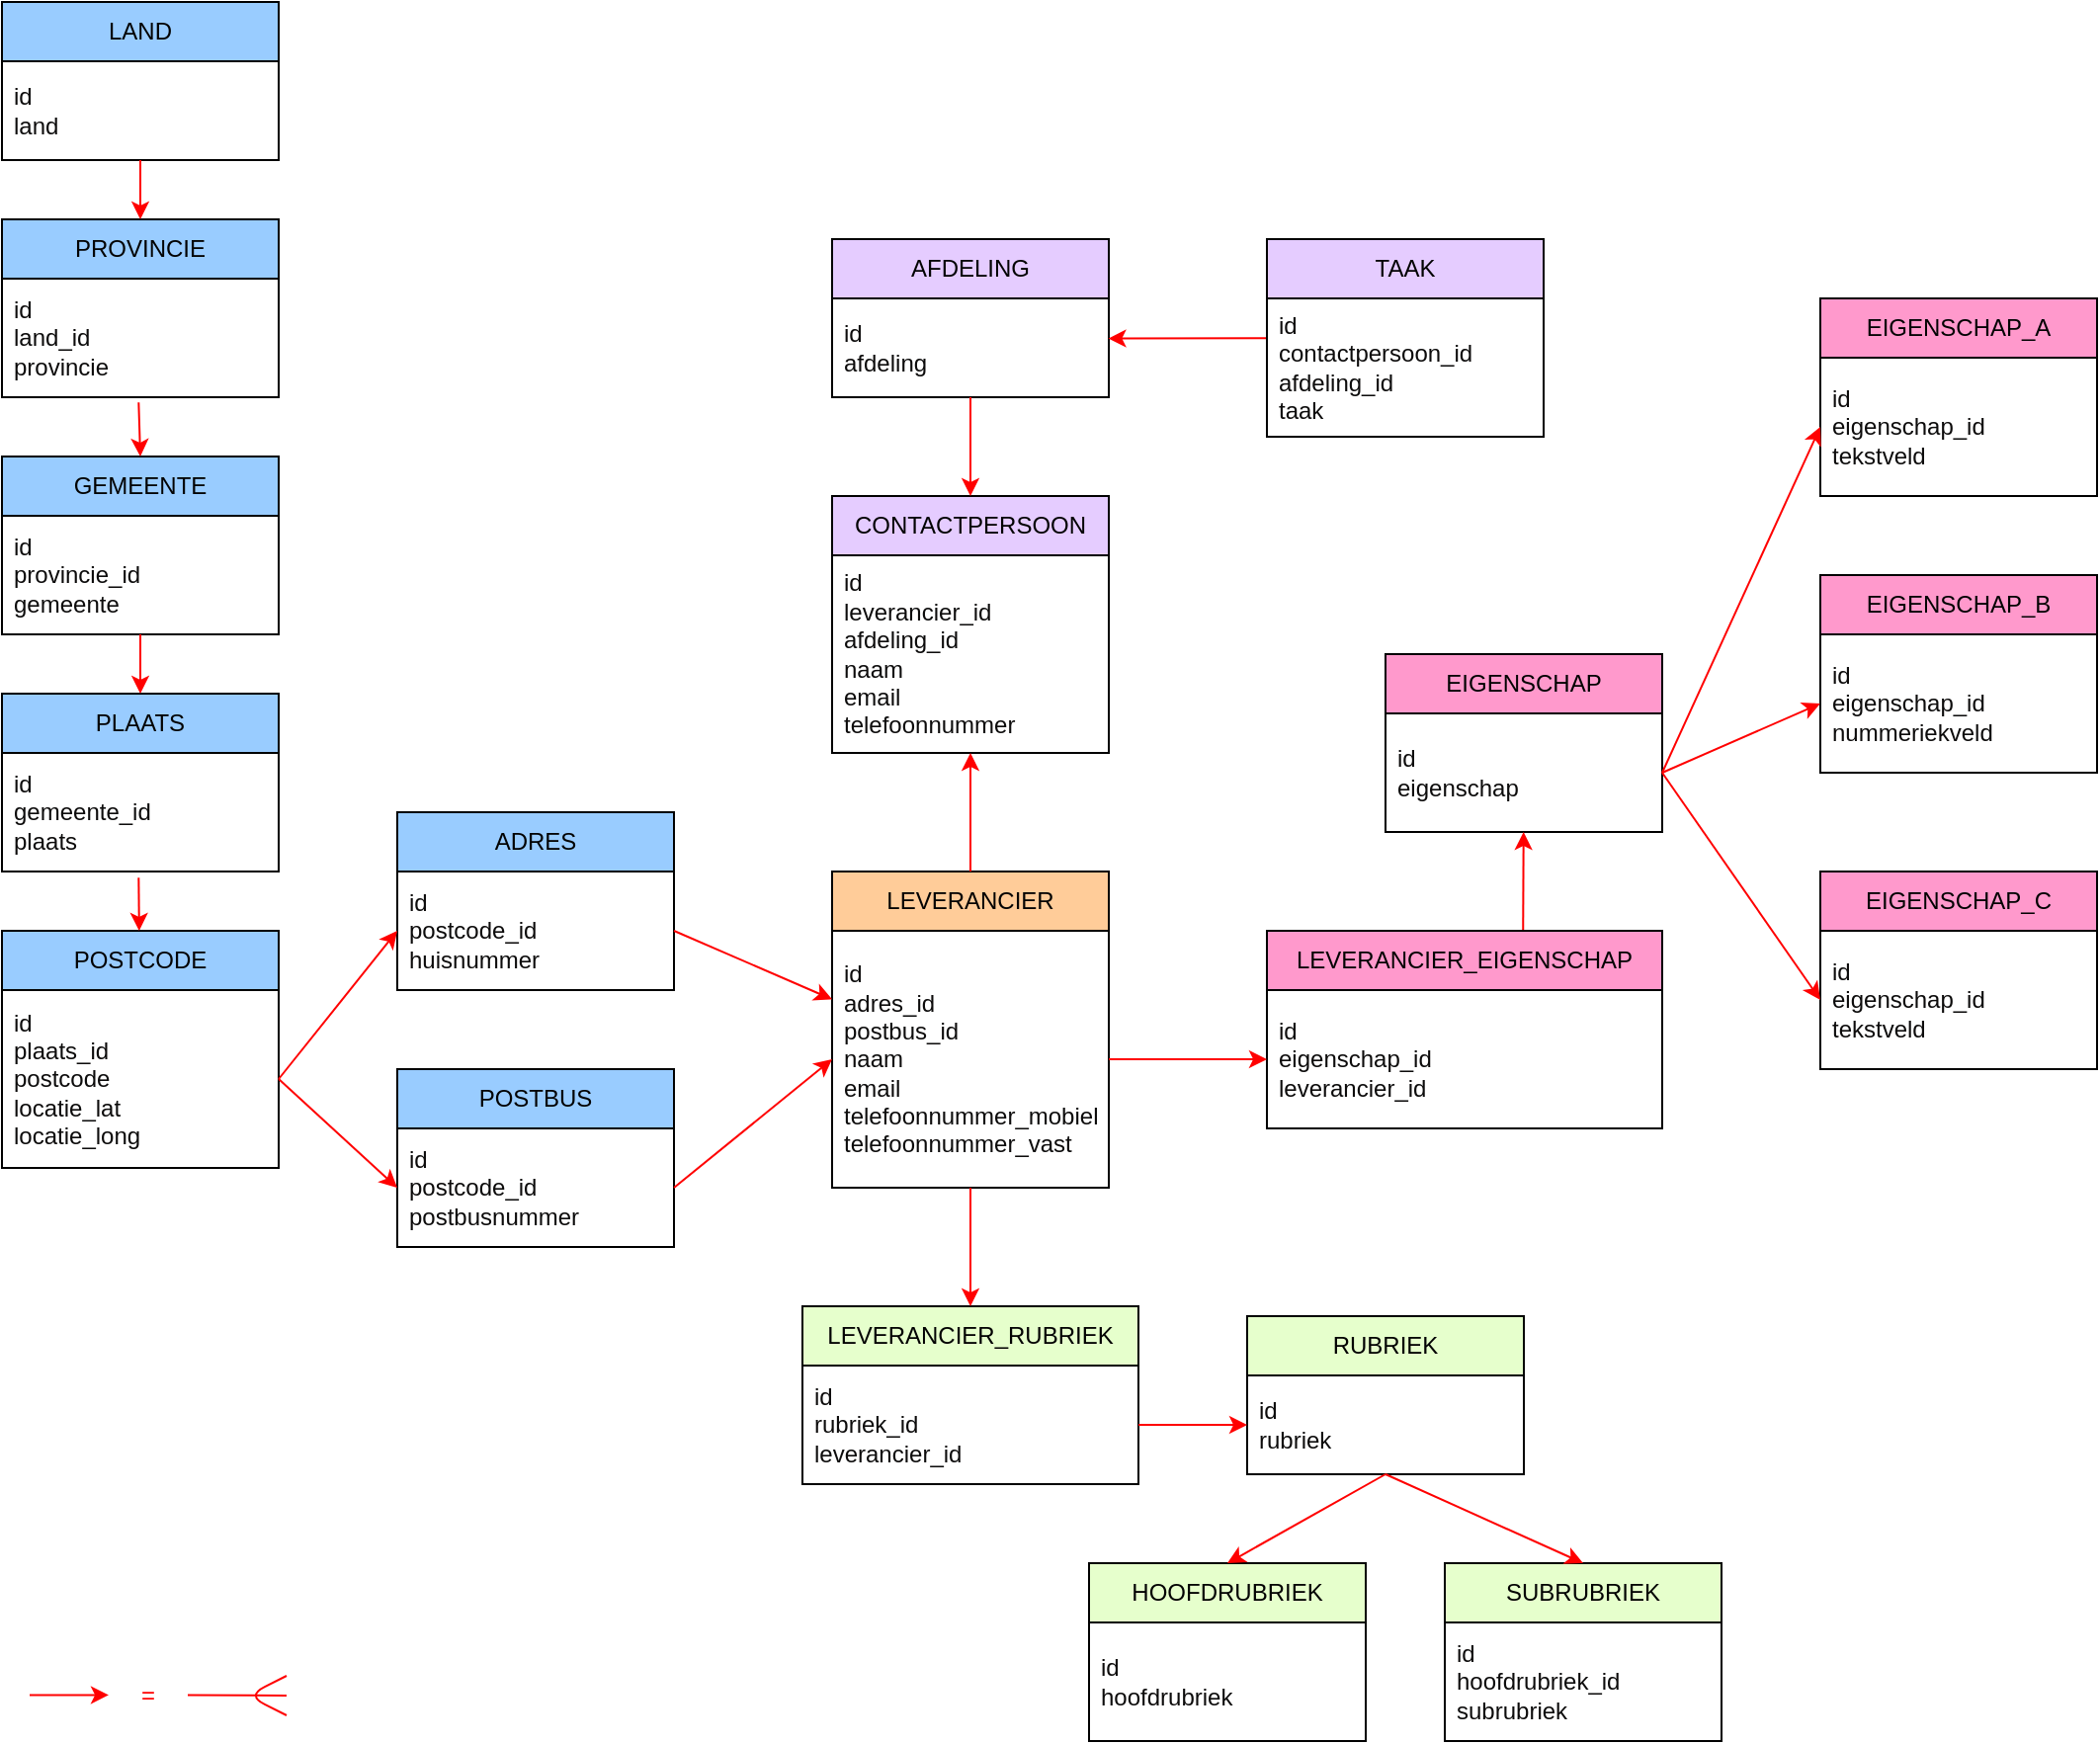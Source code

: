 <mxfile>
    <diagram id="X5Bh6OqSKBVW1OXpb6x_" name="Page-1">
        <mxGraphModel dx="608" dy="565" grid="1" gridSize="10" guides="1" tooltips="1" connect="1" arrows="1" fold="1" page="1" pageScale="1" pageWidth="850" pageHeight="1100" math="0" shadow="0">
            <root>
                <mxCell id="0"/>
                <mxCell id="1" parent="0"/>
                <mxCell id="4" value="&lt;font color=&quot;#030303&quot;&gt;LAND&lt;/font&gt;" style="swimlane;fontStyle=0;childLayout=stackLayout;horizontal=1;startSize=30;horizontalStack=0;resizeParent=1;resizeParentMax=0;resizeLast=0;collapsible=1;marginBottom=0;whiteSpace=wrap;html=1;fillColor=#99CCFF;strokeColor=#000000;" vertex="1" parent="1">
                    <mxGeometry x="40" y="40" width="140" height="80" as="geometry"/>
                </mxCell>
                <mxCell id="5" value="&lt;font color=&quot;#0d0c0c&quot;&gt;id&lt;br&gt;land&lt;/font&gt;" style="text;strokeColor=#000000;fillColor=#FFFFFF;align=left;verticalAlign=middle;spacingLeft=4;spacingRight=4;overflow=hidden;points=[[0,0.5],[1,0.5]];portConstraint=eastwest;rotatable=0;whiteSpace=wrap;html=1;" vertex="1" parent="4">
                    <mxGeometry y="30" width="140" height="50" as="geometry"/>
                </mxCell>
                <mxCell id="16" value="&lt;font color=&quot;#030303&quot;&gt;PROVINCIE&lt;/font&gt;" style="swimlane;fontStyle=0;childLayout=stackLayout;horizontal=1;startSize=30;horizontalStack=0;resizeParent=1;resizeParentMax=0;resizeLast=0;collapsible=1;marginBottom=0;whiteSpace=wrap;html=1;fillColor=#99CCFF;strokeColor=#000000;" vertex="1" parent="1">
                    <mxGeometry x="40" y="150" width="140" height="90" as="geometry"/>
                </mxCell>
                <mxCell id="17" value="&lt;font color=&quot;#0d0c0c&quot;&gt;id&lt;br&gt;land_id&lt;br&gt;provincie&lt;br&gt;&lt;/font&gt;" style="text;strokeColor=#000000;fillColor=#FFFFFF;align=left;verticalAlign=middle;spacingLeft=4;spacingRight=4;overflow=hidden;points=[[0,0.5],[1,0.5]];portConstraint=eastwest;rotatable=0;whiteSpace=wrap;html=1;" vertex="1" parent="16">
                    <mxGeometry y="30" width="140" height="60" as="geometry"/>
                </mxCell>
                <mxCell id="33" value="&lt;font color=&quot;#030303&quot;&gt;GEMEENTE&lt;/font&gt;" style="swimlane;fontStyle=0;childLayout=stackLayout;horizontal=1;startSize=30;horizontalStack=0;resizeParent=1;resizeParentMax=0;resizeLast=0;collapsible=1;marginBottom=0;whiteSpace=wrap;html=1;fillColor=#99CCFF;strokeColor=#000000;" vertex="1" parent="1">
                    <mxGeometry x="40" y="270" width="140" height="90" as="geometry"/>
                </mxCell>
                <mxCell id="34" value="&lt;font color=&quot;#0d0c0c&quot;&gt;id&lt;br&gt;provincie_id&lt;br&gt;gemeente&lt;br&gt;&lt;/font&gt;" style="text;strokeColor=#000000;fillColor=#FFFFFF;align=left;verticalAlign=middle;spacingLeft=4;spacingRight=4;overflow=hidden;points=[[0,0.5],[1,0.5]];portConstraint=eastwest;rotatable=0;whiteSpace=wrap;html=1;" vertex="1" parent="33">
                    <mxGeometry y="30" width="140" height="60" as="geometry"/>
                </mxCell>
                <mxCell id="35" value="&lt;font color=&quot;#030303&quot;&gt;PLAATS&lt;/font&gt;" style="swimlane;fontStyle=0;childLayout=stackLayout;horizontal=1;startSize=30;horizontalStack=0;resizeParent=1;resizeParentMax=0;resizeLast=0;collapsible=1;marginBottom=0;whiteSpace=wrap;html=1;fillColor=#99CCFF;strokeColor=#000000;" vertex="1" parent="1">
                    <mxGeometry x="40" y="390" width="140" height="90" as="geometry"/>
                </mxCell>
                <mxCell id="36" value="&lt;font color=&quot;#0d0c0c&quot;&gt;id&lt;br&gt;gemeente_id&lt;br&gt;plaats&lt;br&gt;&lt;/font&gt;" style="text;strokeColor=#000000;fillColor=#FFFFFF;align=left;verticalAlign=middle;spacingLeft=4;spacingRight=4;overflow=hidden;points=[[0,0.5],[1,0.5]];portConstraint=eastwest;rotatable=0;whiteSpace=wrap;html=1;" vertex="1" parent="35">
                    <mxGeometry y="30" width="140" height="60" as="geometry"/>
                </mxCell>
                <mxCell id="37" value="&lt;font color=&quot;#030303&quot;&gt;POSTCODE&lt;/font&gt;" style="swimlane;fontStyle=0;childLayout=stackLayout;horizontal=1;startSize=30;horizontalStack=0;resizeParent=1;resizeParentMax=0;resizeLast=0;collapsible=1;marginBottom=0;whiteSpace=wrap;html=1;fillColor=#99CCFF;strokeColor=#000000;" vertex="1" parent="1">
                    <mxGeometry x="40" y="510" width="140" height="120" as="geometry"/>
                </mxCell>
                <mxCell id="38" value="&lt;font color=&quot;#0d0c0c&quot;&gt;id&lt;br&gt;plaats_id&lt;br&gt;postcode&lt;br&gt;locatie_lat&lt;br&gt;locatie_long&lt;br&gt;&lt;/font&gt;" style="text;strokeColor=#000000;fillColor=#FFFFFF;align=left;verticalAlign=middle;spacingLeft=4;spacingRight=4;overflow=hidden;points=[[0,0.5],[1,0.5]];portConstraint=eastwest;rotatable=0;whiteSpace=wrap;html=1;" vertex="1" parent="37">
                    <mxGeometry y="30" width="140" height="90" as="geometry"/>
                </mxCell>
                <mxCell id="39" value="&lt;font color=&quot;#030303&quot;&gt;ADRES&lt;/font&gt;" style="swimlane;fontStyle=0;childLayout=stackLayout;horizontal=1;startSize=30;horizontalStack=0;resizeParent=1;resizeParentMax=0;resizeLast=0;collapsible=1;marginBottom=0;whiteSpace=wrap;html=1;fillColor=#99CCFF;strokeColor=#000000;" vertex="1" parent="1">
                    <mxGeometry x="240" y="450" width="140" height="90" as="geometry"/>
                </mxCell>
                <mxCell id="40" value="&lt;font color=&quot;#0d0c0c&quot;&gt;id&lt;br&gt;postcode_id&lt;br&gt;huisnummer&lt;br&gt;&lt;/font&gt;" style="text;strokeColor=#000000;fillColor=#FFFFFF;align=left;verticalAlign=middle;spacingLeft=4;spacingRight=4;overflow=hidden;points=[[0,0.5],[1,0.5]];portConstraint=eastwest;rotatable=0;whiteSpace=wrap;html=1;" vertex="1" parent="39">
                    <mxGeometry y="30" width="140" height="60" as="geometry"/>
                </mxCell>
                <mxCell id="41" value="&lt;font color=&quot;#030303&quot;&gt;POSTBUS&lt;/font&gt;" style="swimlane;fontStyle=0;childLayout=stackLayout;horizontal=1;startSize=30;horizontalStack=0;resizeParent=1;resizeParentMax=0;resizeLast=0;collapsible=1;marginBottom=0;whiteSpace=wrap;html=1;fillColor=#99CCFF;strokeColor=#000000;" vertex="1" parent="1">
                    <mxGeometry x="240" y="580" width="140" height="90" as="geometry"/>
                </mxCell>
                <mxCell id="42" value="&lt;font color=&quot;#0d0c0c&quot;&gt;id&lt;br&gt;postcode_id&lt;br&gt;postbusnummer&lt;br&gt;&lt;/font&gt;" style="text;strokeColor=#000000;fillColor=#FFFFFF;align=left;verticalAlign=middle;spacingLeft=4;spacingRight=4;overflow=hidden;points=[[0,0.5],[1,0.5]];portConstraint=eastwest;rotatable=0;whiteSpace=wrap;html=1;" vertex="1" parent="41">
                    <mxGeometry y="30" width="140" height="60" as="geometry"/>
                </mxCell>
                <mxCell id="45" value="&lt;font color=&quot;#030303&quot;&gt;LEVERANCIER&lt;/font&gt;" style="swimlane;fontStyle=0;childLayout=stackLayout;horizontal=1;startSize=30;horizontalStack=0;resizeParent=1;resizeParentMax=0;resizeLast=0;collapsible=1;marginBottom=0;whiteSpace=wrap;html=1;fillColor=#FFCC99;strokeColor=#000000;" vertex="1" parent="1">
                    <mxGeometry x="460" y="480" width="140" height="160" as="geometry"/>
                </mxCell>
                <mxCell id="46" value="&lt;font color=&quot;#0d0c0c&quot;&gt;id&lt;br&gt;adres_id&lt;br&gt;postbus_id&lt;br&gt;naam&lt;br&gt;email&lt;br&gt;telefoonnummer_mobiel&lt;br&gt;telefoonnummer_vast&lt;br&gt;&lt;/font&gt;" style="text;strokeColor=#000000;fillColor=#FFFFFF;align=left;verticalAlign=middle;spacingLeft=4;spacingRight=4;overflow=hidden;points=[[0,0.5],[1,0.5]];portConstraint=eastwest;rotatable=0;whiteSpace=wrap;html=1;" vertex="1" parent="45">
                    <mxGeometry y="30" width="140" height="130" as="geometry"/>
                </mxCell>
                <mxCell id="48" value="&lt;font color=&quot;#030303&quot;&gt;AFDELING&lt;/font&gt;" style="swimlane;fontStyle=0;childLayout=stackLayout;horizontal=1;startSize=30;horizontalStack=0;resizeParent=1;resizeParentMax=0;resizeLast=0;collapsible=1;marginBottom=0;whiteSpace=wrap;html=1;fillColor=#E5CCFF;strokeColor=#000000;" vertex="1" parent="1">
                    <mxGeometry x="460" y="160" width="140" height="80" as="geometry"/>
                </mxCell>
                <mxCell id="49" value="&lt;font color=&quot;#0d0c0c&quot;&gt;id&lt;br&gt;afdeling&lt;/font&gt;" style="text;strokeColor=#000000;fillColor=#FFFFFF;align=left;verticalAlign=middle;spacingLeft=4;spacingRight=4;overflow=hidden;points=[[0,0.5],[1,0.5]];portConstraint=eastwest;rotatable=0;whiteSpace=wrap;html=1;" vertex="1" parent="48">
                    <mxGeometry y="30" width="140" height="50" as="geometry"/>
                </mxCell>
                <mxCell id="98" style="edgeStyle=none;html=1;entryX=0.998;entryY=0.406;entryDx=0;entryDy=0;strokeColor=#FF0000;fontColor=#030303;entryPerimeter=0;" edge="1" parent="1" source="50" target="49">
                    <mxGeometry relative="1" as="geometry"/>
                </mxCell>
                <mxCell id="50" value="&lt;font color=&quot;#030303&quot;&gt;TAAK&lt;/font&gt;" style="swimlane;fontStyle=0;childLayout=stackLayout;horizontal=1;startSize=30;horizontalStack=0;resizeParent=1;resizeParentMax=0;resizeLast=0;collapsible=1;marginBottom=0;whiteSpace=wrap;html=1;fillColor=#E5CCFF;strokeColor=#000000;" vertex="1" parent="1">
                    <mxGeometry x="680" y="160" width="140" height="100" as="geometry"/>
                </mxCell>
                <mxCell id="51" value="&lt;font color=&quot;#0d0c0c&quot;&gt;id&lt;br&gt;contactpersoon_id&lt;br&gt;afdeling_id&lt;br&gt;taak&lt;/font&gt;" style="text;strokeColor=#000000;fillColor=#FFFFFF;align=left;verticalAlign=middle;spacingLeft=4;spacingRight=4;overflow=hidden;points=[[0,0.5],[1,0.5]];portConstraint=eastwest;rotatable=0;whiteSpace=wrap;html=1;" vertex="1" parent="50">
                    <mxGeometry y="30" width="140" height="70" as="geometry"/>
                </mxCell>
                <mxCell id="52" value="&lt;font color=&quot;#030303&quot;&gt;CONTACTPERSOON&lt;/font&gt;" style="swimlane;fontStyle=0;childLayout=stackLayout;horizontal=1;startSize=30;horizontalStack=0;resizeParent=1;resizeParentMax=0;resizeLast=0;collapsible=1;marginBottom=0;whiteSpace=wrap;html=1;fillColor=#E5CCFF;strokeColor=#000000;" vertex="1" parent="1">
                    <mxGeometry x="460" y="290" width="140" height="130" as="geometry"/>
                </mxCell>
                <mxCell id="53" value="&lt;font color=&quot;#0d0c0c&quot;&gt;id&lt;br&gt;leverancier_id&lt;br&gt;afdeling_id&lt;br&gt;naam&lt;br&gt;email&lt;br&gt;telefoonnummer&lt;br&gt;&lt;/font&gt;" style="text;strokeColor=#000000;fillColor=#FFFFFF;align=left;verticalAlign=middle;spacingLeft=4;spacingRight=4;overflow=hidden;points=[[0,0.5],[1,0.5]];portConstraint=eastwest;rotatable=0;whiteSpace=wrap;html=1;" vertex="1" parent="52">
                    <mxGeometry y="30" width="140" height="100" as="geometry"/>
                </mxCell>
                <mxCell id="55" value="&lt;font color=&quot;#030303&quot;&gt;RUBRIEK&lt;/font&gt;" style="swimlane;fontStyle=0;childLayout=stackLayout;horizontal=1;startSize=30;horizontalStack=0;resizeParent=1;resizeParentMax=0;resizeLast=0;collapsible=1;marginBottom=0;whiteSpace=wrap;html=1;fillColor=#E6FFCC;strokeColor=#000000;" vertex="1" parent="1">
                    <mxGeometry x="670" y="705" width="140" height="80" as="geometry"/>
                </mxCell>
                <mxCell id="56" value="&lt;font color=&quot;#0d0c0c&quot;&gt;id&lt;br&gt;rubriek&lt;/font&gt;" style="text;strokeColor=#000000;fillColor=#FFFFFF;align=left;verticalAlign=middle;spacingLeft=4;spacingRight=4;overflow=hidden;points=[[0,0.5],[1,0.5]];portConstraint=eastwest;rotatable=0;whiteSpace=wrap;html=1;" vertex="1" parent="55">
                    <mxGeometry y="30" width="140" height="50" as="geometry"/>
                </mxCell>
                <mxCell id="57" value="&lt;font color=&quot;#030303&quot;&gt;SUBRUBRIEK&lt;/font&gt;" style="swimlane;fontStyle=0;childLayout=stackLayout;horizontal=1;startSize=30;horizontalStack=0;resizeParent=1;resizeParentMax=0;resizeLast=0;collapsible=1;marginBottom=0;whiteSpace=wrap;html=1;fillColor=#E6FFCC;strokeColor=#000000;" vertex="1" parent="1">
                    <mxGeometry x="770" y="830" width="140" height="90" as="geometry"/>
                </mxCell>
                <mxCell id="58" value="&lt;font color=&quot;#0d0c0c&quot;&gt;id&lt;br&gt;hoofdrubriek_id&lt;br&gt;subrubriek&lt;br&gt;&lt;/font&gt;" style="text;strokeColor=#000000;fillColor=#FFFFFF;align=left;verticalAlign=middle;spacingLeft=4;spacingRight=4;overflow=hidden;points=[[0,0.5],[1,0.5]];portConstraint=eastwest;rotatable=0;whiteSpace=wrap;html=1;" vertex="1" parent="57">
                    <mxGeometry y="30" width="140" height="60" as="geometry"/>
                </mxCell>
                <mxCell id="61" value="&lt;font color=&quot;#030303&quot;&gt;LEVERANCIER_RUBRIEK&lt;/font&gt;" style="swimlane;fontStyle=0;childLayout=stackLayout;horizontal=1;startSize=30;horizontalStack=0;resizeParent=1;resizeParentMax=0;resizeLast=0;collapsible=1;marginBottom=0;whiteSpace=wrap;html=1;fillColor=#E6FFCC;strokeColor=#000000;" vertex="1" parent="1">
                    <mxGeometry x="445" y="700" width="170" height="90" as="geometry"/>
                </mxCell>
                <mxCell id="62" value="&lt;font color=&quot;#0d0c0c&quot;&gt;id&lt;br&gt;rubriek_id&lt;br&gt;leverancier_id&lt;br&gt;&lt;/font&gt;" style="text;strokeColor=#000000;fillColor=#FFFFFF;align=left;verticalAlign=middle;spacingLeft=4;spacingRight=4;overflow=hidden;points=[[0,0.5],[1,0.5]];portConstraint=eastwest;rotatable=0;whiteSpace=wrap;html=1;" vertex="1" parent="61">
                    <mxGeometry y="30" width="170" height="60" as="geometry"/>
                </mxCell>
                <mxCell id="63" value="&lt;font color=&quot;#030303&quot;&gt;EIGENSCHAP_A&lt;/font&gt;" style="swimlane;fontStyle=0;childLayout=stackLayout;horizontal=1;startSize=30;horizontalStack=0;resizeParent=1;resizeParentMax=0;resizeLast=0;collapsible=1;marginBottom=0;whiteSpace=wrap;html=1;fillColor=#FF99CC;strokeColor=#000000;" vertex="1" parent="1">
                    <mxGeometry x="960" y="190" width="140" height="100" as="geometry"/>
                </mxCell>
                <mxCell id="64" value="&lt;font color=&quot;#0d0c0c&quot;&gt;id&lt;br&gt;eigenschap_id&lt;br&gt;tekstveld&lt;br&gt;&lt;/font&gt;" style="text;strokeColor=#000000;fillColor=#FFFFFF;align=left;verticalAlign=middle;spacingLeft=4;spacingRight=4;overflow=hidden;points=[[0,0.5],[1,0.5]];portConstraint=eastwest;rotatable=0;whiteSpace=wrap;html=1;" vertex="1" parent="63">
                    <mxGeometry y="30" width="140" height="70" as="geometry"/>
                </mxCell>
                <mxCell id="65" value="&lt;font color=&quot;#030303&quot;&gt;EIGENSCHAP_B&lt;/font&gt;" style="swimlane;fontStyle=0;childLayout=stackLayout;horizontal=1;startSize=30;horizontalStack=0;resizeParent=1;resizeParentMax=0;resizeLast=0;collapsible=1;marginBottom=0;whiteSpace=wrap;html=1;fillColor=#FF99CC;strokeColor=#000000;" vertex="1" parent="1">
                    <mxGeometry x="960" y="330" width="140" height="100" as="geometry"/>
                </mxCell>
                <mxCell id="66" value="&lt;font color=&quot;#0d0c0c&quot;&gt;id&lt;br&gt;eigenschap_id&lt;br&gt;nummeriekveld&lt;br&gt;&lt;/font&gt;" style="text;strokeColor=#000000;fillColor=#FFFFFF;align=left;verticalAlign=middle;spacingLeft=4;spacingRight=4;overflow=hidden;points=[[0,0.5],[1,0.5]];portConstraint=eastwest;rotatable=0;whiteSpace=wrap;html=1;" vertex="1" parent="65">
                    <mxGeometry y="30" width="140" height="70" as="geometry"/>
                </mxCell>
                <mxCell id="67" value="&lt;font color=&quot;#030303&quot;&gt;EIGENSCHAP_C&lt;/font&gt;" style="swimlane;fontStyle=0;childLayout=stackLayout;horizontal=1;startSize=30;horizontalStack=0;resizeParent=1;resizeParentMax=0;resizeLast=0;collapsible=1;marginBottom=0;whiteSpace=wrap;html=1;fillColor=#FF99CC;strokeColor=#000000;" vertex="1" parent="1">
                    <mxGeometry x="960" y="480" width="140" height="100" as="geometry"/>
                </mxCell>
                <mxCell id="68" value="&lt;font color=&quot;#0d0c0c&quot;&gt;id&lt;br&gt;eigenschap_id&lt;br&gt;tekstveld&lt;br&gt;&lt;/font&gt;" style="text;strokeColor=#000000;fillColor=#FFFFFF;align=left;verticalAlign=middle;spacingLeft=4;spacingRight=4;overflow=hidden;points=[[0,0.5],[1,0.5]];portConstraint=eastwest;rotatable=0;whiteSpace=wrap;html=1;" vertex="1" parent="67">
                    <mxGeometry y="30" width="140" height="70" as="geometry"/>
                </mxCell>
                <mxCell id="69" value="&lt;font color=&quot;#030303&quot;&gt;EIGENSCHAP&lt;/font&gt;" style="swimlane;fontStyle=0;childLayout=stackLayout;horizontal=1;startSize=30;horizontalStack=0;resizeParent=1;resizeParentMax=0;resizeLast=0;collapsible=1;marginBottom=0;whiteSpace=wrap;html=1;fillColor=#FF99CC;strokeColor=#000000;" vertex="1" parent="1">
                    <mxGeometry x="740" y="370" width="140" height="90" as="geometry"/>
                </mxCell>
                <mxCell id="70" value="&lt;font color=&quot;#0d0c0c&quot;&gt;id&lt;br&gt;eigenschap&lt;br&gt;&lt;/font&gt;" style="text;strokeColor=#000000;fillColor=#FFFFFF;align=left;verticalAlign=middle;spacingLeft=4;spacingRight=4;overflow=hidden;points=[[0,0.5],[1,0.5]];portConstraint=eastwest;rotatable=0;whiteSpace=wrap;html=1;" vertex="1" parent="69">
                    <mxGeometry y="30" width="140" height="60" as="geometry"/>
                </mxCell>
                <mxCell id="87" value="" style="edgeStyle=none;html=1;strokeColor=#FF0000;fontColor=#030303;exitX=0.648;exitY=0.014;exitDx=0;exitDy=0;exitPerimeter=0;" edge="1" parent="1" source="71" target="70">
                    <mxGeometry relative="1" as="geometry"/>
                </mxCell>
                <mxCell id="71" value="&lt;font color=&quot;#030303&quot;&gt;LEVERANCIER_EIGENSCHAP&lt;/font&gt;" style="swimlane;fontStyle=0;childLayout=stackLayout;horizontal=1;startSize=30;horizontalStack=0;resizeParent=1;resizeParentMax=0;resizeLast=0;collapsible=1;marginBottom=0;whiteSpace=wrap;html=1;fillColor=#FF99CC;strokeColor=#000000;" vertex="1" parent="1">
                    <mxGeometry x="680" y="510" width="200" height="100" as="geometry"/>
                </mxCell>
                <mxCell id="72" value="&lt;font color=&quot;#0d0c0c&quot;&gt;id&lt;br&gt;eigenschap_id&lt;br&gt;leverancier_id&lt;br&gt;&lt;/font&gt;" style="text;strokeColor=#000000;fillColor=#FFFFFF;align=left;verticalAlign=middle;spacingLeft=4;spacingRight=4;overflow=hidden;points=[[0,0.5],[1,0.5]];portConstraint=eastwest;rotatable=0;whiteSpace=wrap;html=1;" vertex="1" parent="71">
                    <mxGeometry y="30" width="200" height="70" as="geometry"/>
                </mxCell>
                <mxCell id="73" value="&lt;font color=&quot;#030303&quot;&gt;HOOFDRUBRIEK&lt;/font&gt;" style="swimlane;fontStyle=0;childLayout=stackLayout;horizontal=1;startSize=30;horizontalStack=0;resizeParent=1;resizeParentMax=0;resizeLast=0;collapsible=1;marginBottom=0;whiteSpace=wrap;html=1;fillColor=#E6FFCC;strokeColor=#000000;" vertex="1" parent="1">
                    <mxGeometry x="590" y="830" width="140" height="90" as="geometry"/>
                </mxCell>
                <mxCell id="74" value="&lt;font color=&quot;#0d0c0c&quot;&gt;id&lt;br&gt;hoofdrubriek&lt;br&gt;&lt;/font&gt;" style="text;strokeColor=#000000;fillColor=#FFFFFF;align=left;verticalAlign=middle;spacingLeft=4;spacingRight=4;overflow=hidden;points=[[0,0.5],[1,0.5]];portConstraint=eastwest;rotatable=0;whiteSpace=wrap;html=1;" vertex="1" parent="73">
                    <mxGeometry y="30" width="140" height="60" as="geometry"/>
                </mxCell>
                <mxCell id="75" value="" style="endArrow=classic;html=1;fontColor=#030303;exitX=0.5;exitY=1;exitDx=0;exitDy=0;entryX=0.5;entryY=0;entryDx=0;entryDy=0;strokeColor=#FF0000;" edge="1" parent="1" source="4" target="16">
                    <mxGeometry width="50" height="50" relative="1" as="geometry">
                        <mxPoint x="570" y="290" as="sourcePoint"/>
                        <mxPoint x="620" y="240" as="targetPoint"/>
                    </mxGeometry>
                </mxCell>
                <mxCell id="76" value="" style="endArrow=classic;html=1;fontColor=#030303;exitX=0.494;exitY=1.043;exitDx=0;exitDy=0;strokeColor=#FF0000;exitPerimeter=0;entryX=0.5;entryY=0;entryDx=0;entryDy=0;" edge="1" parent="1" source="17" target="33">
                    <mxGeometry width="50" height="50" relative="1" as="geometry">
                        <mxPoint x="120" y="130" as="sourcePoint"/>
                        <mxPoint x="110" y="270" as="targetPoint"/>
                    </mxGeometry>
                </mxCell>
                <mxCell id="79" value="" style="endArrow=classic;html=1;fontColor=#030303;entryX=0.5;entryY=0;entryDx=0;entryDy=0;strokeColor=#FF0000;" edge="1" parent="1" source="34" target="35">
                    <mxGeometry width="50" height="50" relative="1" as="geometry">
                        <mxPoint x="130" y="140" as="sourcePoint"/>
                        <mxPoint x="130" y="170" as="targetPoint"/>
                    </mxGeometry>
                </mxCell>
                <mxCell id="80" value="" style="endArrow=classic;html=1;fontColor=#030303;exitX=0.494;exitY=1.052;exitDx=0;exitDy=0;strokeColor=#FF0000;exitPerimeter=0;" edge="1" parent="1" source="36" target="37">
                    <mxGeometry width="50" height="50" relative="1" as="geometry">
                        <mxPoint x="140" y="150" as="sourcePoint"/>
                        <mxPoint x="140" y="180" as="targetPoint"/>
                    </mxGeometry>
                </mxCell>
                <mxCell id="81" value="" style="endArrow=classic;html=1;fontColor=#030303;exitX=1;exitY=0.5;exitDx=0;exitDy=0;strokeColor=#FF0000;entryX=0;entryY=0.5;entryDx=0;entryDy=0;" edge="1" parent="1" source="38" target="40">
                    <mxGeometry width="50" height="50" relative="1" as="geometry">
                        <mxPoint x="119.16" y="493.12" as="sourcePoint"/>
                        <mxPoint x="119.42" y="520" as="targetPoint"/>
                    </mxGeometry>
                </mxCell>
                <mxCell id="82" value="" style="edgeStyle=none;html=1;strokeColor=#FF0000;fontColor=#030303;exitX=1;exitY=0.5;exitDx=0;exitDy=0;entryX=0;entryY=0.5;entryDx=0;entryDy=0;" edge="1" parent="1" source="38" target="42">
                    <mxGeometry relative="1" as="geometry"/>
                </mxCell>
                <mxCell id="84" value="" style="edgeStyle=none;html=1;strokeColor=#FF0000;fontColor=#030303;exitX=1;exitY=0.5;exitDx=0;exitDy=0;" edge="1" parent="1" source="40" target="46">
                    <mxGeometry relative="1" as="geometry"/>
                </mxCell>
                <mxCell id="85" style="edgeStyle=none;html=1;entryX=0;entryY=0.5;entryDx=0;entryDy=0;strokeColor=#FF0000;fontColor=#030303;exitX=1;exitY=0.5;exitDx=0;exitDy=0;" edge="1" parent="1" source="42" target="46">
                    <mxGeometry relative="1" as="geometry"/>
                </mxCell>
                <mxCell id="86" value="" style="edgeStyle=none;html=1;strokeColor=#FF0000;fontColor=#030303;" edge="1" parent="1" source="46" target="72">
                    <mxGeometry relative="1" as="geometry"/>
                </mxCell>
                <mxCell id="88" style="edgeStyle=none;html=1;entryX=0;entryY=0.5;entryDx=0;entryDy=0;strokeColor=#FF0000;fontColor=#030303;exitX=1;exitY=0.5;exitDx=0;exitDy=0;" edge="1" parent="1" source="70" target="68">
                    <mxGeometry relative="1" as="geometry"/>
                </mxCell>
                <mxCell id="89" style="edgeStyle=none;html=1;entryX=0;entryY=0.5;entryDx=0;entryDy=0;strokeColor=#FF0000;fontColor=#030303;exitX=1;exitY=0.5;exitDx=0;exitDy=0;" edge="1" parent="1" source="70" target="66">
                    <mxGeometry relative="1" as="geometry"/>
                </mxCell>
                <mxCell id="90" style="edgeStyle=none;html=1;entryX=0;entryY=0.5;entryDx=0;entryDy=0;strokeColor=#FF0000;fontColor=#030303;exitX=1;exitY=0.5;exitDx=0;exitDy=0;" edge="1" parent="1" source="70" target="64">
                    <mxGeometry relative="1" as="geometry"/>
                </mxCell>
                <mxCell id="91" style="edgeStyle=none;html=1;entryX=0.5;entryY=0;entryDx=0;entryDy=0;strokeColor=#FF0000;fontColor=#030303;" edge="1" parent="1" source="46" target="61">
                    <mxGeometry relative="1" as="geometry"/>
                </mxCell>
                <mxCell id="92" value="" style="edgeStyle=none;html=1;strokeColor=#FF0000;fontColor=#030303;" edge="1" parent="1" source="62" target="56">
                    <mxGeometry relative="1" as="geometry"/>
                </mxCell>
                <mxCell id="94" style="edgeStyle=none;html=1;entryX=0.5;entryY=0;entryDx=0;entryDy=0;strokeColor=#FF0000;fontColor=#030303;exitX=0.5;exitY=1;exitDx=0;exitDy=0;" edge="1" parent="1" source="55" target="73">
                    <mxGeometry relative="1" as="geometry"/>
                </mxCell>
                <mxCell id="95" style="edgeStyle=none;html=1;entryX=0.5;entryY=0;entryDx=0;entryDy=0;strokeColor=#FF0000;fontColor=#030303;exitX=0.5;exitY=1;exitDx=0;exitDy=0;" edge="1" parent="1" source="55" target="57">
                    <mxGeometry relative="1" as="geometry"/>
                </mxCell>
                <mxCell id="96" style="edgeStyle=none;html=1;strokeColor=#FF0000;fontColor=#030303;exitX=0.5;exitY=0;exitDx=0;exitDy=0;" edge="1" parent="1" source="45" target="53">
                    <mxGeometry relative="1" as="geometry"/>
                </mxCell>
                <mxCell id="97" style="edgeStyle=none;html=1;entryX=0.5;entryY=0;entryDx=0;entryDy=0;strokeColor=#FF0000;fontColor=#030303;" edge="1" parent="1" source="49" target="52">
                    <mxGeometry relative="1" as="geometry"/>
                </mxCell>
                <mxCell id="100" value="" style="edgeStyle=none;html=1;strokeColor=#FF0000;fontColor=#030303;" edge="1" parent="1">
                    <mxGeometry relative="1" as="geometry">
                        <mxPoint x="54" y="896.7" as="sourcePoint"/>
                        <mxPoint x="94" y="896.7" as="targetPoint"/>
                    </mxGeometry>
                </mxCell>
                <mxCell id="101" value="&lt;font color=&quot;#ff0000&quot;&gt;=&lt;/font&gt;" style="text;html=1;strokeColor=none;fillColor=none;align=center;verticalAlign=middle;whiteSpace=wrap;rounded=0;fontColor=#030303;" vertex="1" parent="1">
                    <mxGeometry x="84" y="882" width="60" height="30" as="geometry"/>
                </mxCell>
                <mxCell id="104" value="" style="endArrow=none;html=1;strokeColor=#FF0000;fontColor=#030303;" edge="1" parent="1">
                    <mxGeometry width="50" height="50" relative="1" as="geometry">
                        <mxPoint x="134" y="896.74" as="sourcePoint"/>
                        <mxPoint x="184" y="897" as="targetPoint"/>
                    </mxGeometry>
                </mxCell>
                <mxCell id="106" value="" style="endArrow=none;html=1;strokeColor=#FF0000;fontColor=#030303;" edge="1" parent="1">
                    <mxGeometry width="50" height="50" relative="1" as="geometry">
                        <mxPoint x="184" y="907" as="sourcePoint"/>
                        <mxPoint x="184" y="887" as="targetPoint"/>
                        <Array as="points">
                            <mxPoint x="164" y="897"/>
                        </Array>
                    </mxGeometry>
                </mxCell>
            </root>
        </mxGraphModel>
    </diagram>
</mxfile>